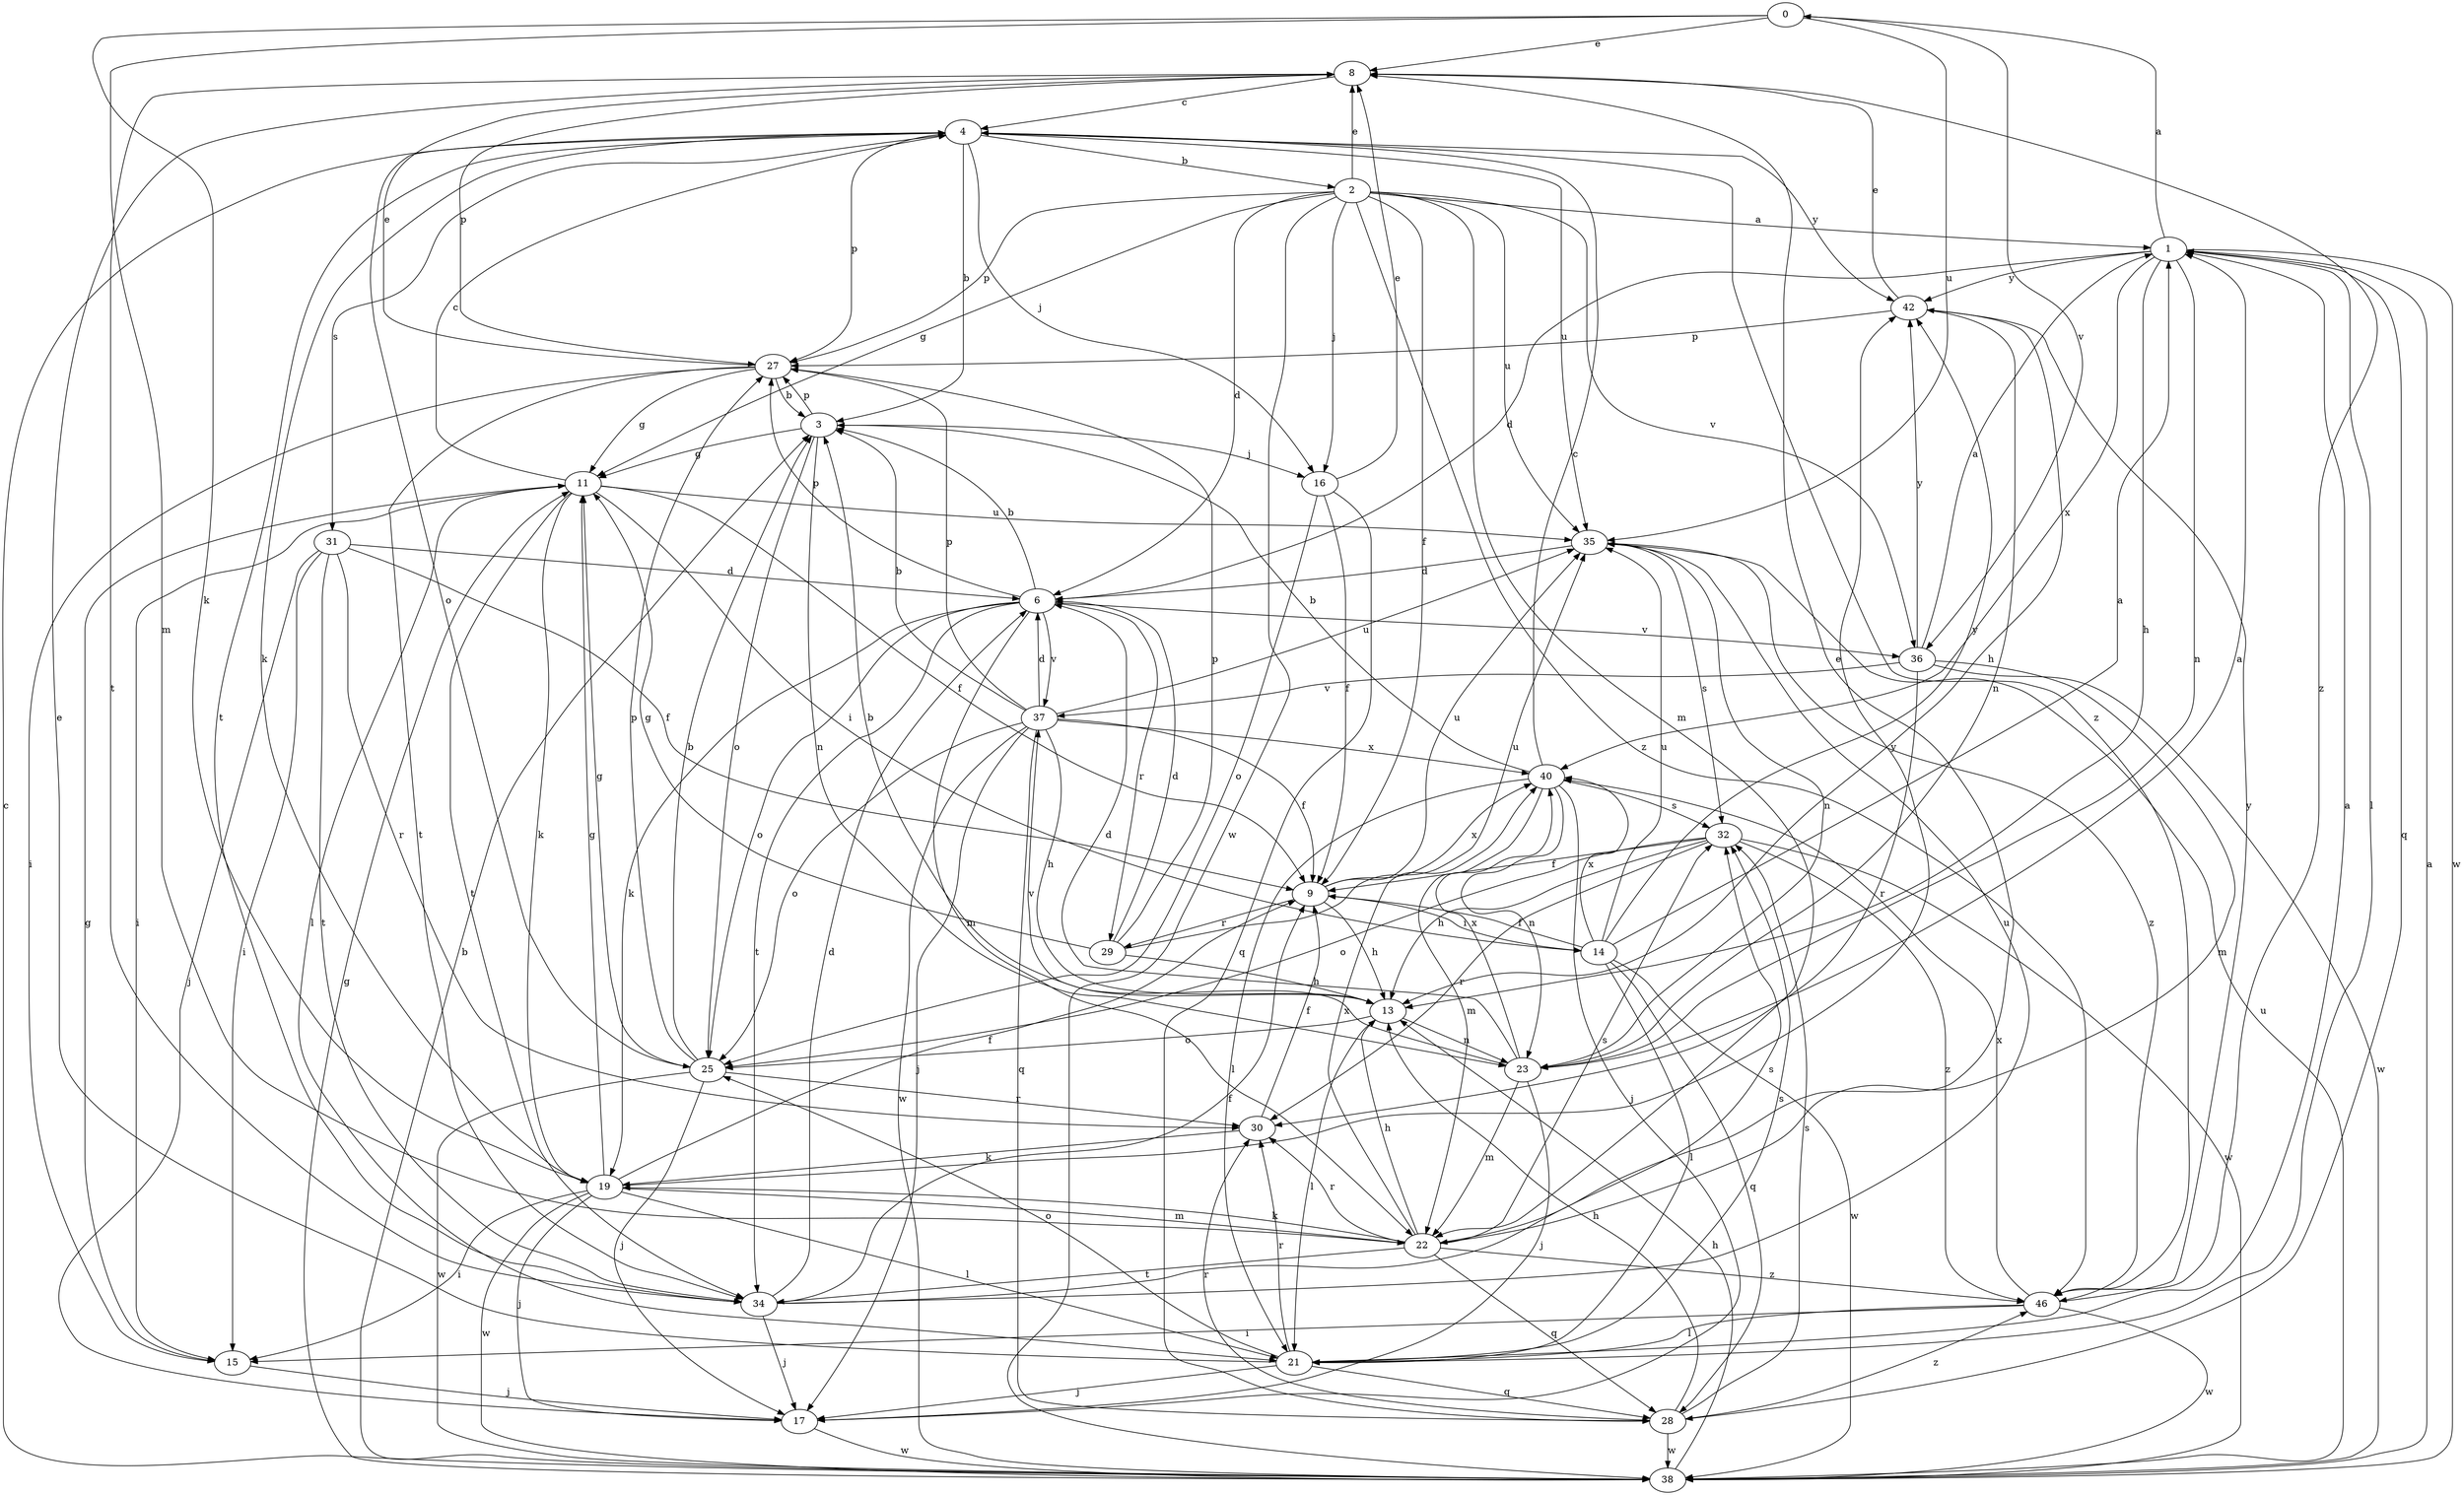 strict digraph  {
0;
1;
2;
3;
4;
6;
8;
9;
11;
13;
14;
15;
16;
17;
19;
21;
22;
23;
25;
27;
28;
29;
30;
31;
32;
34;
35;
36;
37;
38;
40;
42;
46;
0 -> 8  [label=e];
0 -> 19  [label=k];
0 -> 22  [label=m];
0 -> 35  [label=u];
0 -> 36  [label=v];
1 -> 0  [label=a];
1 -> 6  [label=d];
1 -> 13  [label=h];
1 -> 21  [label=l];
1 -> 23  [label=n];
1 -> 28  [label=q];
1 -> 38  [label=w];
1 -> 40  [label=x];
1 -> 42  [label=y];
2 -> 1  [label=a];
2 -> 6  [label=d];
2 -> 8  [label=e];
2 -> 9  [label=f];
2 -> 11  [label=g];
2 -> 16  [label=j];
2 -> 22  [label=m];
2 -> 27  [label=p];
2 -> 35  [label=u];
2 -> 36  [label=v];
2 -> 38  [label=w];
2 -> 46  [label=z];
3 -> 11  [label=g];
3 -> 16  [label=j];
3 -> 23  [label=n];
3 -> 25  [label=o];
3 -> 27  [label=p];
4 -> 2  [label=b];
4 -> 3  [label=b];
4 -> 16  [label=j];
4 -> 19  [label=k];
4 -> 25  [label=o];
4 -> 27  [label=p];
4 -> 31  [label=s];
4 -> 34  [label=t];
4 -> 35  [label=u];
4 -> 42  [label=y];
4 -> 46  [label=z];
6 -> 3  [label=b];
6 -> 19  [label=k];
6 -> 22  [label=m];
6 -> 25  [label=o];
6 -> 27  [label=p];
6 -> 29  [label=r];
6 -> 34  [label=t];
6 -> 36  [label=v];
6 -> 37  [label=v];
8 -> 4  [label=c];
8 -> 27  [label=p];
8 -> 34  [label=t];
8 -> 46  [label=z];
9 -> 13  [label=h];
9 -> 14  [label=i];
9 -> 29  [label=r];
9 -> 35  [label=u];
9 -> 40  [label=x];
11 -> 4  [label=c];
11 -> 9  [label=f];
11 -> 14  [label=i];
11 -> 15  [label=i];
11 -> 19  [label=k];
11 -> 21  [label=l];
11 -> 34  [label=t];
11 -> 35  [label=u];
13 -> 3  [label=b];
13 -> 21  [label=l];
13 -> 23  [label=n];
13 -> 25  [label=o];
14 -> 1  [label=a];
14 -> 9  [label=f];
14 -> 21  [label=l];
14 -> 28  [label=q];
14 -> 35  [label=u];
14 -> 38  [label=w];
14 -> 40  [label=x];
14 -> 42  [label=y];
15 -> 11  [label=g];
15 -> 17  [label=j];
16 -> 8  [label=e];
16 -> 9  [label=f];
16 -> 25  [label=o];
16 -> 28  [label=q];
17 -> 38  [label=w];
19 -> 9  [label=f];
19 -> 11  [label=g];
19 -> 15  [label=i];
19 -> 17  [label=j];
19 -> 21  [label=l];
19 -> 22  [label=m];
19 -> 38  [label=w];
19 -> 42  [label=y];
21 -> 1  [label=a];
21 -> 8  [label=e];
21 -> 17  [label=j];
21 -> 25  [label=o];
21 -> 28  [label=q];
21 -> 30  [label=r];
21 -> 32  [label=s];
22 -> 8  [label=e];
22 -> 13  [label=h];
22 -> 19  [label=k];
22 -> 28  [label=q];
22 -> 30  [label=r];
22 -> 32  [label=s];
22 -> 34  [label=t];
22 -> 40  [label=x];
22 -> 46  [label=z];
23 -> 1  [label=a];
23 -> 6  [label=d];
23 -> 17  [label=j];
23 -> 22  [label=m];
23 -> 37  [label=v];
23 -> 40  [label=x];
25 -> 3  [label=b];
25 -> 11  [label=g];
25 -> 17  [label=j];
25 -> 27  [label=p];
25 -> 30  [label=r];
25 -> 38  [label=w];
27 -> 3  [label=b];
27 -> 8  [label=e];
27 -> 11  [label=g];
27 -> 15  [label=i];
27 -> 34  [label=t];
28 -> 13  [label=h];
28 -> 30  [label=r];
28 -> 32  [label=s];
28 -> 38  [label=w];
28 -> 46  [label=z];
29 -> 6  [label=d];
29 -> 11  [label=g];
29 -> 13  [label=h];
29 -> 27  [label=p];
29 -> 35  [label=u];
30 -> 9  [label=f];
30 -> 19  [label=k];
31 -> 6  [label=d];
31 -> 9  [label=f];
31 -> 15  [label=i];
31 -> 17  [label=j];
31 -> 30  [label=r];
31 -> 34  [label=t];
32 -> 9  [label=f];
32 -> 13  [label=h];
32 -> 25  [label=o];
32 -> 30  [label=r];
32 -> 38  [label=w];
32 -> 46  [label=z];
34 -> 6  [label=d];
34 -> 9  [label=f];
34 -> 17  [label=j];
34 -> 32  [label=s];
34 -> 35  [label=u];
35 -> 6  [label=d];
35 -> 23  [label=n];
35 -> 32  [label=s];
35 -> 46  [label=z];
36 -> 1  [label=a];
36 -> 22  [label=m];
36 -> 30  [label=r];
36 -> 37  [label=v];
36 -> 38  [label=w];
36 -> 42  [label=y];
37 -> 3  [label=b];
37 -> 6  [label=d];
37 -> 9  [label=f];
37 -> 13  [label=h];
37 -> 17  [label=j];
37 -> 25  [label=o];
37 -> 27  [label=p];
37 -> 28  [label=q];
37 -> 35  [label=u];
37 -> 38  [label=w];
37 -> 40  [label=x];
38 -> 1  [label=a];
38 -> 3  [label=b];
38 -> 4  [label=c];
38 -> 11  [label=g];
38 -> 13  [label=h];
38 -> 35  [label=u];
40 -> 3  [label=b];
40 -> 4  [label=c];
40 -> 17  [label=j];
40 -> 21  [label=l];
40 -> 22  [label=m];
40 -> 23  [label=n];
40 -> 32  [label=s];
42 -> 8  [label=e];
42 -> 13  [label=h];
42 -> 23  [label=n];
42 -> 27  [label=p];
46 -> 15  [label=i];
46 -> 21  [label=l];
46 -> 38  [label=w];
46 -> 40  [label=x];
46 -> 42  [label=y];
}
